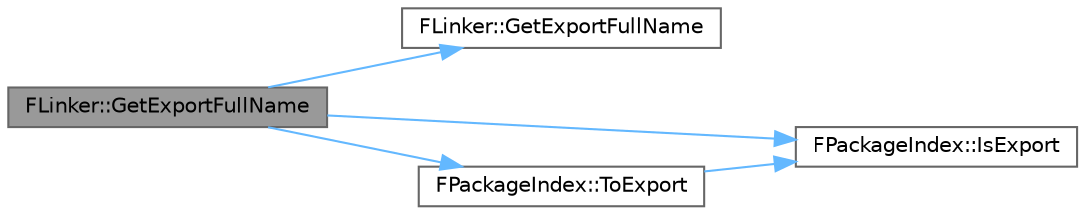 digraph "FLinker::GetExportFullName"
{
 // INTERACTIVE_SVG=YES
 // LATEX_PDF_SIZE
  bgcolor="transparent";
  edge [fontname=Helvetica,fontsize=10,labelfontname=Helvetica,labelfontsize=10];
  node [fontname=Helvetica,fontsize=10,shape=box,height=0.2,width=0.4];
  rankdir="LR";
  Node1 [id="Node000001",label="FLinker::GetExportFullName",height=0.2,width=0.4,color="gray40", fillcolor="grey60", style="filled", fontcolor="black",tooltip="Return the full name of the UObject represented by the specified package index."];
  Node1 -> Node2 [id="edge1_Node000001_Node000002",color="steelblue1",style="solid",tooltip=" "];
  Node2 [id="Node000002",label="FLinker::GetExportFullName",height=0.2,width=0.4,color="grey40", fillcolor="white", style="filled",URL="$d2/db2/classFLinker.html#a80d391b461e7b36d76ccd67ba5f620e3",tooltip="Return the full name of the UObject represented by the specified export."];
  Node1 -> Node3 [id="edge2_Node000001_Node000003",color="steelblue1",style="solid",tooltip=" "];
  Node3 [id="Node000003",label="FPackageIndex::IsExport",height=0.2,width=0.4,color="grey40", fillcolor="white", style="filled",URL="$d1/d10/classFPackageIndex.html#a995ad4116f96a191ca231ef9b94c0354",tooltip="return true if this is an index into the export map"];
  Node1 -> Node4 [id="edge3_Node000001_Node000004",color="steelblue1",style="solid",tooltip=" "];
  Node4 [id="Node000004",label="FPackageIndex::ToExport",height=0.2,width=0.4,color="grey40", fillcolor="white", style="filled",URL="$d1/d10/classFPackageIndex.html#a5e8b251884bdaf2a8ff8115a4a6282e5",tooltip="Check that this is an export and return the index into the export map."];
  Node4 -> Node3 [id="edge4_Node000004_Node000003",color="steelblue1",style="solid",tooltip=" "];
}
